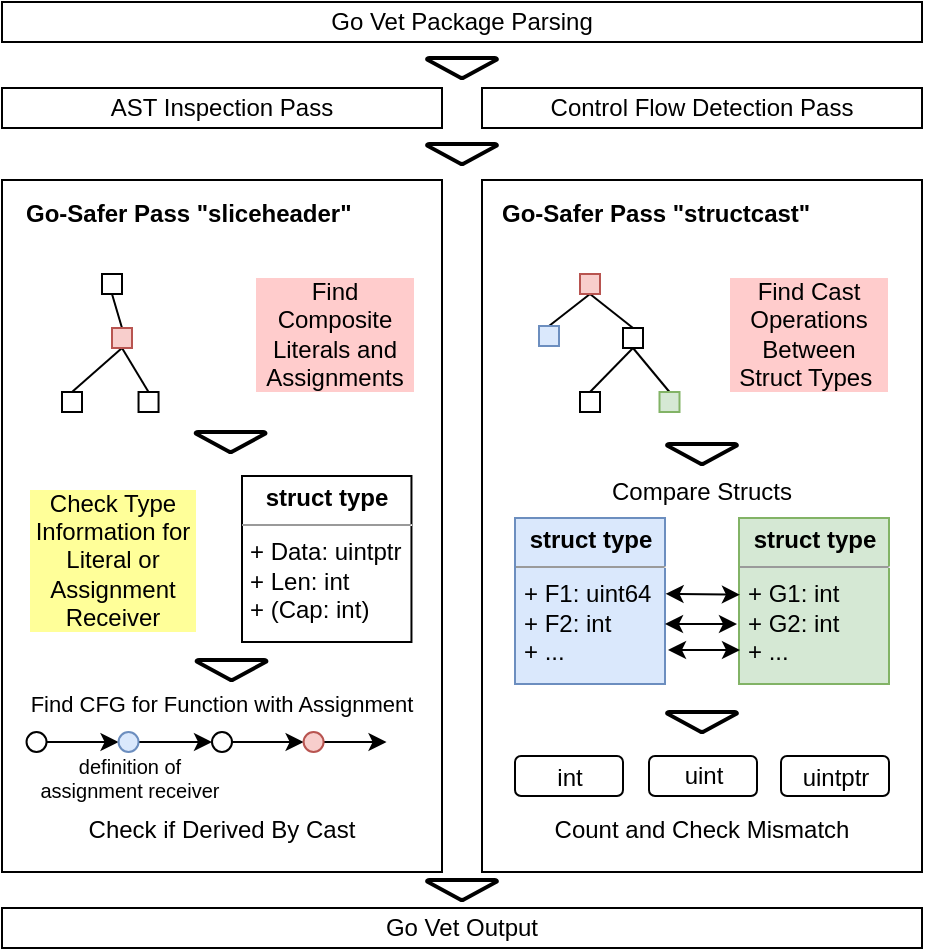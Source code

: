 <mxfile version="13.4.9" type="device"><diagram id="8fB2gQudHLD6UneftQEw" name="Page-1"><mxGraphModel dx="1736" dy="994" grid="1" gridSize="10" guides="1" tooltips="1" connect="1" arrows="1" fold="1" page="1" pageScale="1" pageWidth="1169" pageHeight="827" math="0" shadow="0"><root><mxCell id="0"/><mxCell id="1" parent="0"/><mxCell id="_v6tF-EznH95ZNMXKcYV-4" value="" style="rounded=0;whiteSpace=wrap;html=1;" parent="1" vertex="1"><mxGeometry x="80" y="194" width="220" height="346" as="geometry"/></mxCell><mxCell id="_v6tF-EznH95ZNMXKcYV-1" value="Go Vet Package Parsing" style="rounded=0;whiteSpace=wrap;html=1;" parent="1" vertex="1"><mxGeometry x="80" y="105" width="460" height="20" as="geometry"/></mxCell><mxCell id="_v6tF-EznH95ZNMXKcYV-2" value="AST Inspection Pass" style="rounded=0;whiteSpace=wrap;html=1;" parent="1" vertex="1"><mxGeometry x="80" y="148" width="220" height="20" as="geometry"/></mxCell><mxCell id="_v6tF-EznH95ZNMXKcYV-3" value="Control Flow Detection Pass" style="rounded=0;whiteSpace=wrap;html=1;" parent="1" vertex="1"><mxGeometry x="320" y="148" width="220" height="20" as="geometry"/></mxCell><mxCell id="_v6tF-EznH95ZNMXKcYV-5" value="&lt;b&gt;Go-Safer Pass &quot;sliceheader&quot;&lt;/b&gt;" style="text;html=1;strokeColor=none;fillColor=none;align=left;verticalAlign=bottom;whiteSpace=wrap;rounded=0;" parent="1" vertex="1"><mxGeometry x="90" y="200" width="170" height="20" as="geometry"/></mxCell><mxCell id="_v6tF-EznH95ZNMXKcYV-9" value="" style="rounded=0;whiteSpace=wrap;html=1;align=left;" parent="1" vertex="1"><mxGeometry x="130" y="241" width="10" height="10" as="geometry"/></mxCell><mxCell id="_v6tF-EznH95ZNMXKcYV-30" style="edgeStyle=none;rounded=0;orthogonalLoop=1;jettySize=auto;html=1;exitX=0.5;exitY=0;exitDx=0;exitDy=0;entryX=0.5;entryY=1;entryDx=0;entryDy=0;endArrow=none;endFill=0;" parent="1" source="_v6tF-EznH95ZNMXKcYV-23" target="_v6tF-EznH95ZNMXKcYV-9" edge="1"><mxGeometry relative="1" as="geometry"/></mxCell><mxCell id="_v6tF-EznH95ZNMXKcYV-31" style="edgeStyle=none;rounded=0;orthogonalLoop=1;jettySize=auto;html=1;exitX=0.5;exitY=1;exitDx=0;exitDy=0;entryX=0.5;entryY=0;entryDx=0;entryDy=0;endArrow=none;endFill=0;" parent="1" source="_v6tF-EznH95ZNMXKcYV-23" target="_v6tF-EznH95ZNMXKcYV-24" edge="1"><mxGeometry relative="1" as="geometry"/></mxCell><mxCell id="_v6tF-EznH95ZNMXKcYV-32" style="edgeStyle=none;rounded=0;orthogonalLoop=1;jettySize=auto;html=1;exitX=0.5;exitY=1;exitDx=0;exitDy=0;entryX=0.5;entryY=0;entryDx=0;entryDy=0;endArrow=none;endFill=0;" parent="1" source="_v6tF-EznH95ZNMXKcYV-23" target="_v6tF-EznH95ZNMXKcYV-25" edge="1"><mxGeometry relative="1" as="geometry"/></mxCell><mxCell id="_v6tF-EznH95ZNMXKcYV-23" value="" style="rounded=0;whiteSpace=wrap;html=1;align=left;fillColor=#f8cecc;strokeColor=#b85450;" parent="1" vertex="1"><mxGeometry x="135" y="268" width="10" height="10" as="geometry"/></mxCell><mxCell id="_v6tF-EznH95ZNMXKcYV-24" value="" style="rounded=0;whiteSpace=wrap;html=1;align=left;" parent="1" vertex="1"><mxGeometry x="148.27" y="300" width="10" height="10" as="geometry"/></mxCell><mxCell id="_v6tF-EznH95ZNMXKcYV-25" value="" style="rounded=0;whiteSpace=wrap;html=1;align=left;" parent="1" vertex="1"><mxGeometry x="110" y="300" width="10" height="10" as="geometry"/></mxCell><mxCell id="_v6tF-EznH95ZNMXKcYV-29" style="edgeStyle=none;rounded=0;orthogonalLoop=1;jettySize=auto;html=1;entryX=0.25;entryY=0;entryDx=0;entryDy=0;endArrow=none;endFill=0;" parent="1" source="_v6tF-EznH95ZNMXKcYV-23" target="_v6tF-EznH95ZNMXKcYV-23" edge="1"><mxGeometry relative="1" as="geometry"/></mxCell><mxCell id="_v6tF-EznH95ZNMXKcYV-34" value="&lt;p style=&quot;margin: 4px 0px 0px ; text-align: center&quot;&gt;&lt;b&gt;&lt;font style=&quot;font-size: 12px&quot;&gt;struct type&lt;/font&gt;&lt;/b&gt;&lt;/p&gt;&lt;hr size=&quot;1&quot;&gt;&lt;p style=&quot;margin: 0px 0px 0px 4px&quot;&gt;&lt;font style=&quot;font-size: 12px&quot;&gt;+ Data: uintptr&lt;/font&gt;&lt;/p&gt;&lt;p style=&quot;margin: 0px 0px 0px 4px&quot;&gt;&lt;font style=&quot;font-size: 12px&quot;&gt;+ Len: int&lt;/font&gt;&lt;/p&gt;&lt;p style=&quot;margin: 0px 0px 0px 4px&quot;&gt;&lt;font style=&quot;font-size: 12px&quot;&gt;+ (Cap: int)&lt;/font&gt;&lt;/p&gt;" style="verticalAlign=top;align=left;overflow=fill;fontSize=12;fontFamily=Helvetica;html=1;labelBackgroundColor=none;" parent="1" vertex="1"><mxGeometry x="200" y="342" width="84.73" height="83" as="geometry"/></mxCell><mxCell id="_v6tF-EznH95ZNMXKcYV-37" value="Check Type Information for Literal or Assignment Receiver" style="text;html=1;strokeColor=none;fillColor=none;align=center;verticalAlign=middle;whiteSpace=wrap;rounded=0;labelBackgroundColor=#FFFF99;" parent="1" vertex="1"><mxGeometry x="93.41" y="347" width="84.5" height="73" as="geometry"/></mxCell><mxCell id="_v6tF-EznH95ZNMXKcYV-41" value="" style="strokeWidth=2;html=1;shape=mxgraph.flowchart.merge_or_storage;whiteSpace=wrap;labelBackgroundColor=none;fillColor=none;gradientColor=none;align=left;" parent="1" vertex="1"><mxGeometry x="176.8" y="320" width="35" height="10" as="geometry"/></mxCell><mxCell id="_v6tF-EznH95ZNMXKcYV-42" value="" style="strokeWidth=2;html=1;shape=mxgraph.flowchart.merge_or_storage;whiteSpace=wrap;labelBackgroundColor=none;fillColor=none;gradientColor=none;align=left;" parent="1" vertex="1"><mxGeometry x="177.27" y="434" width="35" height="10" as="geometry"/></mxCell><mxCell id="KsZQeNHulc2rZhCWVzLF-7" style="edgeStyle=orthogonalEdgeStyle;rounded=0;orthogonalLoop=1;jettySize=auto;html=1;exitX=1;exitY=0.5;exitDx=0;exitDy=0;entryX=0;entryY=0.5;entryDx=0;entryDy=0;" parent="1" source="_v6tF-EznH95ZNMXKcYV-44" target="_v6tF-EznH95ZNMXKcYV-45" edge="1"><mxGeometry relative="1" as="geometry"/></mxCell><mxCell id="_v6tF-EznH95ZNMXKcYV-44" value="" style="ellipse;whiteSpace=wrap;html=1;aspect=fixed;labelBackgroundColor=none;strokeColor=#000000;fillColor=none;gradientColor=none;align=left;" parent="1" vertex="1"><mxGeometry x="92.27" y="470" width="10" height="10" as="geometry"/></mxCell><mxCell id="KsZQeNHulc2rZhCWVzLF-8" style="edgeStyle=orthogonalEdgeStyle;rounded=0;orthogonalLoop=1;jettySize=auto;html=1;exitX=1;exitY=0.5;exitDx=0;exitDy=0;entryX=0;entryY=0.5;entryDx=0;entryDy=0;" parent="1" source="_v6tF-EznH95ZNMXKcYV-45" target="_v6tF-EznH95ZNMXKcYV-46" edge="1"><mxGeometry relative="1" as="geometry"/></mxCell><mxCell id="_v6tF-EznH95ZNMXKcYV-45" value="" style="ellipse;whiteSpace=wrap;html=1;aspect=fixed;labelBackgroundColor=none;strokeColor=#6c8ebf;fillColor=#dae8fc;align=left;" parent="1" vertex="1"><mxGeometry x="138.27" y="470" width="10" height="10" as="geometry"/></mxCell><mxCell id="KsZQeNHulc2rZhCWVzLF-10" style="edgeStyle=orthogonalEdgeStyle;rounded=0;orthogonalLoop=1;jettySize=auto;html=1;exitX=1;exitY=0.5;exitDx=0;exitDy=0;entryX=0;entryY=0.5;entryDx=0;entryDy=0;" parent="1" source="_v6tF-EznH95ZNMXKcYV-46" target="_v6tF-EznH95ZNMXKcYV-47" edge="1"><mxGeometry relative="1" as="geometry"/></mxCell><mxCell id="_v6tF-EznH95ZNMXKcYV-46" value="" style="ellipse;whiteSpace=wrap;html=1;aspect=fixed;labelBackgroundColor=none;strokeColor=#000000;fillColor=none;gradientColor=none;align=left;" parent="1" vertex="1"><mxGeometry x="185" y="470" width="10" height="10" as="geometry"/></mxCell><mxCell id="KsZQeNHulc2rZhCWVzLF-13" style="edgeStyle=orthogonalEdgeStyle;rounded=0;orthogonalLoop=1;jettySize=auto;html=1;exitX=1;exitY=0.5;exitDx=0;exitDy=0;entryX=0;entryY=0.5;entryDx=0;entryDy=0;" parent="1" source="_v6tF-EznH95ZNMXKcYV-47" edge="1"><mxGeometry relative="1" as="geometry"><mxPoint x="272.27" y="475" as="targetPoint"/></mxGeometry></mxCell><mxCell id="_v6tF-EznH95ZNMXKcYV-47" value="" style="ellipse;whiteSpace=wrap;html=1;aspect=fixed;labelBackgroundColor=none;strokeColor=#b85450;fillColor=#f8cecc;align=left;" parent="1" vertex="1"><mxGeometry x="230.8" y="470" width="10" height="10" as="geometry"/></mxCell><mxCell id="_v6tF-EznH95ZNMXKcYV-51" value="&lt;div&gt;&lt;span&gt;&lt;font style=&quot;font-size: 11px&quot;&gt;Find CFG for Function with Assignment&lt;/font&gt;&lt;/span&gt;&lt;/div&gt;" style="text;html=1;strokeColor=none;fillColor=none;align=center;verticalAlign=middle;whiteSpace=wrap;rounded=0;labelBackgroundColor=none;" parent="1" vertex="1"><mxGeometry x="79.73" y="446" width="220" height="20" as="geometry"/></mxCell><mxCell id="_v6tF-EznH95ZNMXKcYV-57" value="&lt;div style=&quot;text-align: center ; font-size: 10px&quot;&gt;&lt;font face=&quot;helvetica&quot;&gt;definition of assignment receiver&lt;/font&gt;&lt;/div&gt;" style="text;whiteSpace=wrap;html=1;" parent="1" vertex="1"><mxGeometry x="93.41" y="475" width="99.73" height="30" as="geometry"/></mxCell><mxCell id="_v6tF-EznH95ZNMXKcYV-88" value="" style="strokeWidth=2;html=1;shape=mxgraph.flowchart.merge_or_storage;whiteSpace=wrap;labelBackgroundColor=none;fillColor=none;gradientColor=none;align=left;" parent="1" vertex="1"><mxGeometry x="292.5" y="133" width="35" height="10" as="geometry"/></mxCell><mxCell id="_v6tF-EznH95ZNMXKcYV-89" value="" style="strokeWidth=2;html=1;shape=mxgraph.flowchart.merge_or_storage;whiteSpace=wrap;labelBackgroundColor=none;fillColor=none;gradientColor=none;align=left;" parent="1" vertex="1"><mxGeometry x="292.5" y="176" width="35" height="10" as="geometry"/></mxCell><mxCell id="_v6tF-EznH95ZNMXKcYV-90" value="" style="strokeWidth=2;html=1;shape=mxgraph.flowchart.merge_or_storage;whiteSpace=wrap;labelBackgroundColor=none;fillColor=none;gradientColor=none;align=left;" parent="1" vertex="1"><mxGeometry x="292.5" y="544" width="35" height="10" as="geometry"/></mxCell><mxCell id="_v6tF-EznH95ZNMXKcYV-91" value="Go Vet Output" style="rounded=0;whiteSpace=wrap;html=1;" parent="1" vertex="1"><mxGeometry x="80" y="558" width="460" height="20" as="geometry"/></mxCell><mxCell id="_v6tF-EznH95ZNMXKcYV-92" value="" style="rounded=0;whiteSpace=wrap;html=1;" parent="1" vertex="1"><mxGeometry x="320" y="194" width="220" height="346" as="geometry"/></mxCell><mxCell id="_v6tF-EznH95ZNMXKcYV-93" value="&lt;b&gt;&lt;font style=&quot;font-size: 12px&quot;&gt;Go-Safer Pass &quot;structcast&quot;&lt;/font&gt;&lt;/b&gt;" style="text;html=1;strokeColor=none;fillColor=none;align=left;verticalAlign=bottom;whiteSpace=wrap;rounded=0;" parent="1" vertex="1"><mxGeometry x="327.5" y="200" width="172.5" height="20" as="geometry"/></mxCell><mxCell id="_v6tF-EznH95ZNMXKcYV-105" style="edgeStyle=none;rounded=0;orthogonalLoop=1;jettySize=auto;html=1;exitX=0.5;exitY=1;exitDx=0;exitDy=0;entryX=0.5;entryY=0;entryDx=0;entryDy=0;endArrow=none;endFill=0;" parent="1" source="_v6tF-EznH95ZNMXKcYV-94" target="_v6tF-EznH95ZNMXKcYV-101" edge="1"><mxGeometry relative="1" as="geometry"/></mxCell><mxCell id="_v6tF-EznH95ZNMXKcYV-106" style="edgeStyle=none;rounded=0;orthogonalLoop=1;jettySize=auto;html=1;exitX=0.5;exitY=1;exitDx=0;exitDy=0;entryX=0.5;entryY=0;entryDx=0;entryDy=0;endArrow=none;endFill=0;" parent="1" source="_v6tF-EznH95ZNMXKcYV-94" target="_v6tF-EznH95ZNMXKcYV-102" edge="1"><mxGeometry relative="1" as="geometry"/></mxCell><mxCell id="_v6tF-EznH95ZNMXKcYV-94" value="" style="rounded=0;whiteSpace=wrap;html=1;labelBackgroundColor=none;strokeColor=#000000;fillColor=none;gradientColor=none;align=left;" parent="1" vertex="1"><mxGeometry x="390.5" y="268" width="10" height="10" as="geometry"/></mxCell><mxCell id="_v6tF-EznH95ZNMXKcYV-103" style="edgeStyle=none;rounded=0;orthogonalLoop=1;jettySize=auto;html=1;exitX=0.5;exitY=1;exitDx=0;exitDy=0;entryX=0.5;entryY=0;entryDx=0;entryDy=0;endArrow=none;endFill=0;" parent="1" source="_v6tF-EznH95ZNMXKcYV-95" target="_v6tF-EznH95ZNMXKcYV-100" edge="1"><mxGeometry relative="1" as="geometry"/></mxCell><mxCell id="_v6tF-EznH95ZNMXKcYV-104" style="edgeStyle=none;rounded=0;orthogonalLoop=1;jettySize=auto;html=1;exitX=0.5;exitY=1;exitDx=0;exitDy=0;entryX=0.5;entryY=0;entryDx=0;entryDy=0;endArrow=none;endFill=0;" parent="1" source="_v6tF-EznH95ZNMXKcYV-95" target="_v6tF-EznH95ZNMXKcYV-94" edge="1"><mxGeometry relative="1" as="geometry"/></mxCell><mxCell id="_v6tF-EznH95ZNMXKcYV-95" value="" style="rounded=0;whiteSpace=wrap;html=1;labelBackgroundColor=none;strokeColor=#b85450;fillColor=#f8cecc;align=left;" parent="1" vertex="1"><mxGeometry x="369" y="241" width="10" height="10" as="geometry"/></mxCell><mxCell id="_v6tF-EznH95ZNMXKcYV-100" value="" style="rounded=0;whiteSpace=wrap;html=1;labelBackgroundColor=none;strokeColor=#6c8ebf;fillColor=#dae8fc;align=left;" parent="1" vertex="1"><mxGeometry x="348.5" y="267" width="10" height="10" as="geometry"/></mxCell><mxCell id="_v6tF-EznH95ZNMXKcYV-101" value="" style="rounded=0;whiteSpace=wrap;html=1;labelBackgroundColor=none;strokeColor=#000000;fillColor=none;gradientColor=none;align=left;" parent="1" vertex="1"><mxGeometry x="369" y="300" width="10" height="10" as="geometry"/></mxCell><mxCell id="_v6tF-EznH95ZNMXKcYV-102" value="" style="rounded=0;whiteSpace=wrap;html=1;labelBackgroundColor=none;strokeColor=#82b366;fillColor=#d5e8d4;align=left;" parent="1" vertex="1"><mxGeometry x="408.75" y="300" width="10" height="10" as="geometry"/></mxCell><mxCell id="_v6tF-EznH95ZNMXKcYV-109" value="" style="strokeWidth=2;html=1;shape=mxgraph.flowchart.merge_or_storage;whiteSpace=wrap;labelBackgroundColor=none;fillColor=none;gradientColor=none;align=left;" parent="1" vertex="1"><mxGeometry x="412.5" y="326" width="35" height="10" as="geometry"/></mxCell><mxCell id="_v6tF-EznH95ZNMXKcYV-110" value="&lt;p style=&quot;margin: 4px 0px 0px ; text-align: center&quot;&gt;&lt;b&gt;&lt;font style=&quot;font-size: 12px&quot;&gt;struct type&lt;/font&gt;&lt;/b&gt;&lt;/p&gt;&lt;hr size=&quot;1&quot;&gt;&lt;p style=&quot;margin: 0px 0px 0px 4px&quot;&gt;&lt;font style=&quot;font-size: 12px&quot;&gt;+ F1: uint64&lt;/font&gt;&lt;/p&gt;&lt;p style=&quot;margin: 0px 0px 0px 4px&quot;&gt;&lt;font style=&quot;font-size: 12px&quot;&gt;+ F2: int&lt;/font&gt;&lt;/p&gt;&lt;p style=&quot;margin: 0px 0px 0px 4px&quot;&gt;&lt;font style=&quot;font-size: 12px&quot;&gt;+ ...&lt;/font&gt;&lt;/p&gt;" style="verticalAlign=top;align=left;overflow=fill;fontSize=12;fontFamily=Helvetica;html=1;labelBackgroundColor=none;fillColor=#dae8fc;strokeColor=#6c8ebf;" parent="1" vertex="1"><mxGeometry x="336.5" y="363" width="75" height="83" as="geometry"/></mxCell><mxCell id="_v6tF-EznH95ZNMXKcYV-111" value="&lt;p style=&quot;margin: 4px 0px 0px ; text-align: center&quot;&gt;&lt;b&gt;&lt;font style=&quot;font-size: 12px&quot;&gt;struct type&lt;/font&gt;&lt;/b&gt;&lt;/p&gt;&lt;hr size=&quot;1&quot;&gt;&lt;p style=&quot;margin: 0px 0px 0px 4px&quot;&gt;&lt;font style=&quot;font-size: 12px&quot;&gt;+ G1: int&lt;/font&gt;&lt;/p&gt;&lt;p style=&quot;margin: 0px 0px 0px 4px&quot;&gt;&lt;font style=&quot;font-size: 12px&quot;&gt;+ G2: int&lt;/font&gt;&lt;/p&gt;&lt;p style=&quot;margin: 0px 0px 0px 4px&quot;&gt;&lt;font style=&quot;font-size: 12px&quot;&gt;+ ...&lt;/font&gt;&lt;/p&gt;" style="verticalAlign=top;align=left;overflow=fill;fontSize=12;fontFamily=Helvetica;html=1;labelBackgroundColor=none;fillColor=#d5e8d4;strokeColor=#82b366;" parent="1" vertex="1"><mxGeometry x="448.5" y="363" width="75" height="83" as="geometry"/></mxCell><mxCell id="_v6tF-EznH95ZNMXKcYV-112" value="" style="endArrow=classic;startArrow=classic;html=1;entryX=0.006;entryY=0.462;entryDx=0;entryDy=0;exitX=1.004;exitY=0.457;exitDx=0;exitDy=0;exitPerimeter=0;entryPerimeter=0;" parent="1" source="_v6tF-EznH95ZNMXKcYV-110" target="_v6tF-EznH95ZNMXKcYV-111" edge="1"><mxGeometry width="50" height="50" relative="1" as="geometry"><mxPoint x="412.5" y="393" as="sourcePoint"/><mxPoint x="460.5" y="436" as="targetPoint"/></mxGeometry></mxCell><mxCell id="_v6tF-EznH95ZNMXKcYV-113" value="" style="endArrow=classic;startArrow=classic;html=1;entryX=0;entryY=0.5;entryDx=0;entryDy=0;" parent="1" edge="1"><mxGeometry width="50" height="50" relative="1" as="geometry"><mxPoint x="411.5" y="416" as="sourcePoint"/><mxPoint x="447.5" y="416" as="targetPoint"/><Array as="points"><mxPoint x="419.5" y="416"/></Array></mxGeometry></mxCell><mxCell id="_v6tF-EznH95ZNMXKcYV-114" value="" style="endArrow=classic;startArrow=classic;html=1;entryX=0;entryY=0.5;entryDx=0;entryDy=0;" parent="1" edge="1"><mxGeometry width="50" height="50" relative="1" as="geometry"><mxPoint x="413" y="429" as="sourcePoint"/><mxPoint x="449" y="429" as="targetPoint"/></mxGeometry></mxCell><mxCell id="_v6tF-EznH95ZNMXKcYV-115" value="" style="strokeWidth=2;html=1;shape=mxgraph.flowchart.merge_or_storage;whiteSpace=wrap;labelBackgroundColor=none;fillColor=none;gradientColor=none;align=left;" parent="1" vertex="1"><mxGeometry x="412.5" y="460" width="35" height="10" as="geometry"/></mxCell><mxCell id="_v6tF-EznH95ZNMXKcYV-116" value="&lt;font style=&quot;font-size: 12px&quot;&gt;int&lt;/font&gt;" style="rounded=1;whiteSpace=wrap;html=1;labelBackgroundColor=none;strokeColor=#000000;fillColor=none;gradientColor=none;align=center;verticalAlign=bottom;" parent="1" vertex="1"><mxGeometry x="336.5" y="482" width="54" height="20" as="geometry"/></mxCell><mxCell id="_v6tF-EznH95ZNMXKcYV-119" value="&lt;font style=&quot;font-size: 12px&quot;&gt;Count and Check Mismatch&lt;/font&gt;" style="text;html=1;strokeColor=none;fillColor=none;align=center;verticalAlign=middle;whiteSpace=wrap;rounded=0;labelBackgroundColor=none;" parent="1" vertex="1"><mxGeometry x="320" y="509" width="220" height="20" as="geometry"/></mxCell><mxCell id="_v6tF-EznH95ZNMXKcYV-120" value="&lt;font style=&quot;font-size: 12px&quot;&gt;uintptr&lt;/font&gt;" style="rounded=1;whiteSpace=wrap;html=1;labelBackgroundColor=none;strokeColor=#000000;fillColor=none;gradientColor=none;align=center;verticalAlign=bottom;" parent="1" vertex="1"><mxGeometry x="469.5" y="482" width="54" height="20" as="geometry"/></mxCell><mxCell id="_v6tF-EznH95ZNMXKcYV-121" value="&lt;font style=&quot;font-size: 12px&quot;&gt;uint&lt;/font&gt;" style="rounded=1;whiteSpace=wrap;html=1;labelBackgroundColor=none;strokeColor=#000000;fillColor=none;gradientColor=none;align=center;verticalAlign=middle;" parent="1" vertex="1"><mxGeometry x="403.5" y="482" width="54" height="20" as="geometry"/></mxCell><mxCell id="KsZQeNHulc2rZhCWVzLF-16" value="&lt;font style=&quot;font-size: 12px&quot;&gt;Check if Derived By Cast&lt;/font&gt;" style="text;html=1;strokeColor=none;fillColor=none;align=center;verticalAlign=middle;whiteSpace=wrap;rounded=0;labelBackgroundColor=none;" parent="1" vertex="1"><mxGeometry x="99.73" y="509" width="180" height="20" as="geometry"/></mxCell><mxCell id="pXg4DpgbYBIWjrDA-CT0-2" value="&lt;font style=&quot;font-size: 12px&quot;&gt;Compare Structs&lt;/font&gt;" style="text;html=1;strokeColor=none;fillColor=none;align=center;verticalAlign=middle;whiteSpace=wrap;rounded=0;labelBackgroundColor=none;" vertex="1" parent="1"><mxGeometry x="320" y="340" width="220" height="20" as="geometry"/></mxCell><mxCell id="pXg4DpgbYBIWjrDA-CT0-4" value="Find Cast Operations Between Struct Types&amp;nbsp;" style="text;html=1;strokeColor=none;fillColor=none;align=center;verticalAlign=middle;whiteSpace=wrap;rounded=0;labelBackgroundColor=#FFCCCC;" vertex="1" parent="1"><mxGeometry x="442.5" y="237" width="81" height="67" as="geometry"/></mxCell><mxCell id="pXg4DpgbYBIWjrDA-CT0-5" value="Find Composite Literals and Assignments" style="text;html=1;strokeColor=none;fillColor=none;align=center;verticalAlign=middle;whiteSpace=wrap;rounded=0;labelBackgroundColor=#FFCCCC;" vertex="1" parent="1"><mxGeometry x="205.5" y="237" width="81" height="67" as="geometry"/></mxCell></root></mxGraphModel></diagram></mxfile>